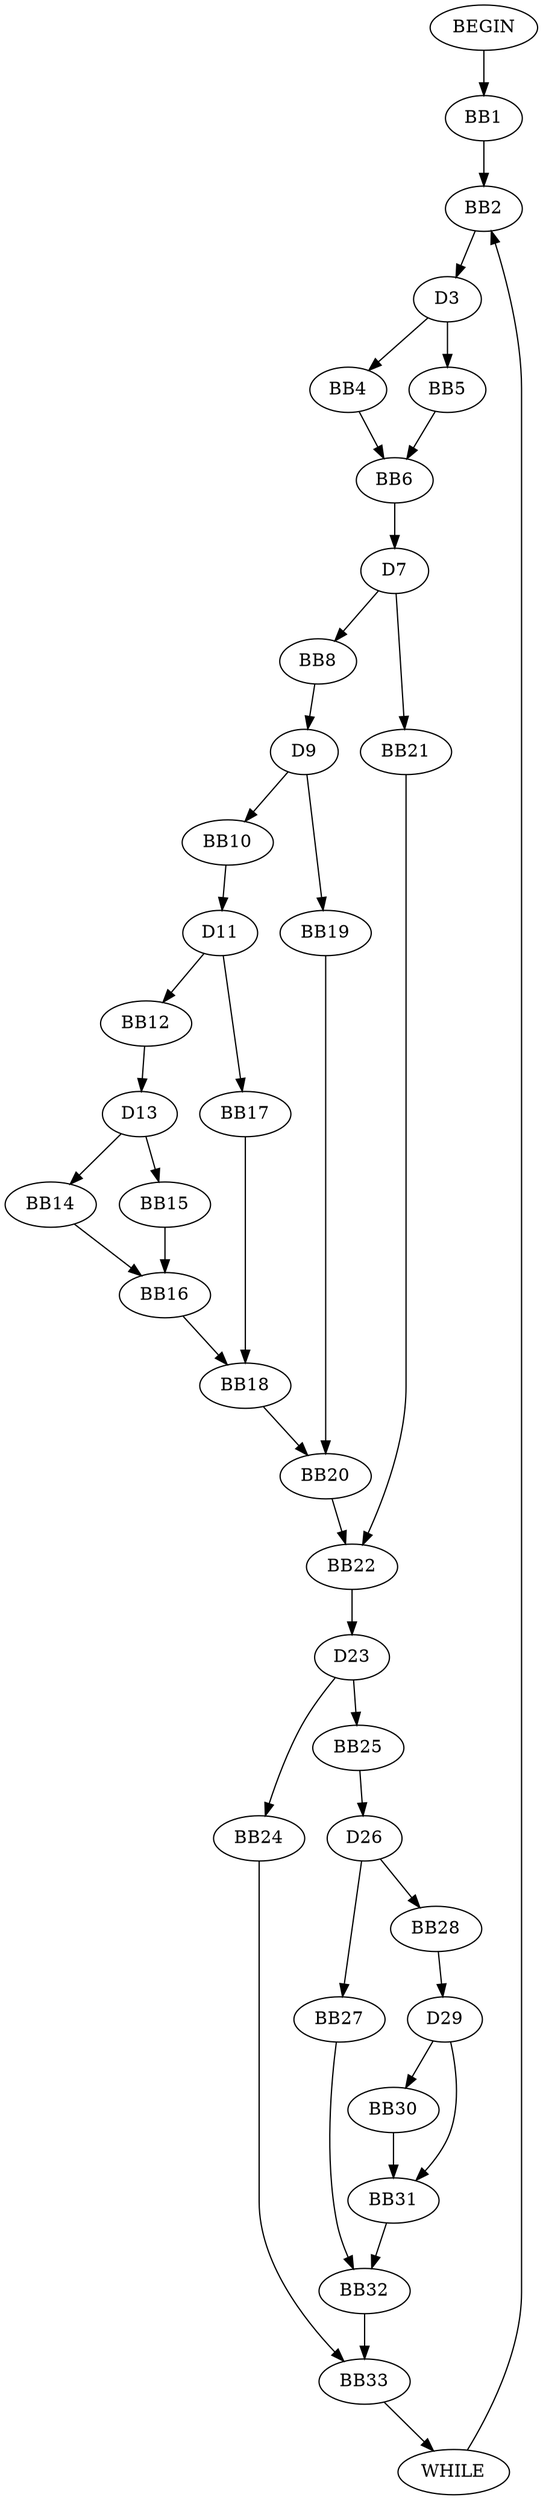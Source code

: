 digraph G {BEGIN->BB1;BB1->BB2;WHILE->BB2;BB2->D3;D3->BB4;D3->BB5;BB4->BB6;BB5->BB6;BB6->D7;D7->BB8;BB8->D9;D9->BB10;BB10->D11;D11->BB12;BB12->D13;D13->BB14;D13->BB15;BB14->BB16;BB15->BB16;D11->BB17;BB16->BB18;BB17->BB18;D9->BB19;BB18->BB20;BB19->BB20;D7->BB21;BB20->BB22;BB21->BB22;BB22->D23;D23->BB24;D23->BB25;BB25->D26;D26->BB27;D26->BB28;BB28->D29;D29->BB30;BB30->BB31;D29->BB31;BB27->BB32;BB31->BB32;BB24->BB33;BB32->BB33;BB33->WHILE;}